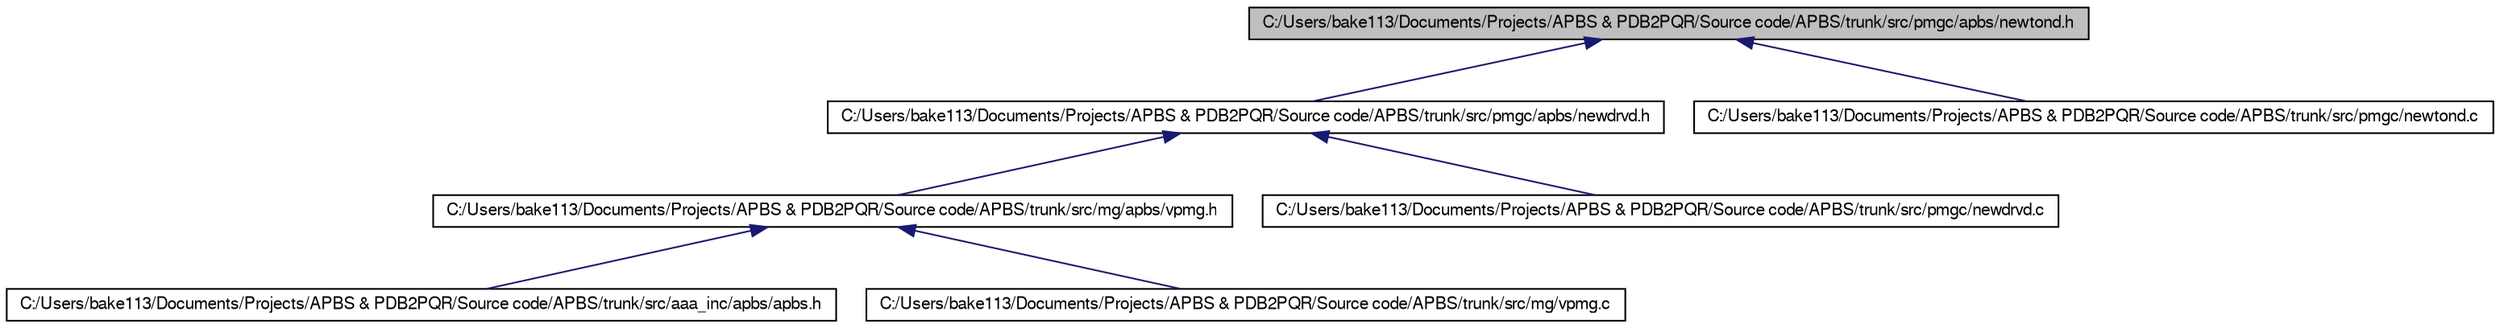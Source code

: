 digraph G
{
  edge [fontname="FreeSans",fontsize="10",labelfontname="FreeSans",labelfontsize="10"];
  node [fontname="FreeSans",fontsize="10",shape=record];
  Node1 [label="C:/Users/bake113/Documents/Projects/APBS & PDB2PQR/Source code/APBS/trunk/src/pmgc/apbs/newtond.h",height=0.2,width=0.4,color="black", fillcolor="grey75", style="filled" fontcolor="black"];
  Node1 -> Node2 [dir=back,color="midnightblue",fontsize="10",style="solid",fontname="FreeSans"];
  Node2 [label="C:/Users/bake113/Documents/Projects/APBS & PDB2PQR/Source code/APBS/trunk/src/pmgc/apbs/newdrvd.h",height=0.2,width=0.4,color="black", fillcolor="white", style="filled",URL="$newdrvd_8h.html",tooltip="Driver for the Newton Solver."];
  Node2 -> Node3 [dir=back,color="midnightblue",fontsize="10",style="solid",fontname="FreeSans"];
  Node3 [label="C:/Users/bake113/Documents/Projects/APBS & PDB2PQR/Source code/APBS/trunk/src/mg/apbs/vpmg.h",height=0.2,width=0.4,color="black", fillcolor="white", style="filled",URL="$vpmg_8h.html",tooltip="Contains declarations for class Vpmg."];
  Node3 -> Node4 [dir=back,color="midnightblue",fontsize="10",style="solid",fontname="FreeSans"];
  Node4 [label="C:/Users/bake113/Documents/Projects/APBS & PDB2PQR/Source code/APBS/trunk/src/aaa_inc/apbs/apbs.h",height=0.2,width=0.4,color="black", fillcolor="white", style="filled",URL="$apbs_8h.html",tooltip="Top-level header for APBS."];
  Node3 -> Node5 [dir=back,color="midnightblue",fontsize="10",style="solid",fontname="FreeSans"];
  Node5 [label="C:/Users/bake113/Documents/Projects/APBS & PDB2PQR/Source code/APBS/trunk/src/mg/vpmg.c",height=0.2,width=0.4,color="black", fillcolor="white", style="filled",URL="$vpmg_8c.html",tooltip="Class Vpmg methods."];
  Node2 -> Node6 [dir=back,color="midnightblue",fontsize="10",style="solid",fontname="FreeSans"];
  Node6 [label="C:/Users/bake113/Documents/Projects/APBS & PDB2PQR/Source code/APBS/trunk/src/pmgc/newdrvd.c",height=0.2,width=0.4,color="black", fillcolor="white", style="filled",URL="$newdrvd_8c.html"];
  Node1 -> Node7 [dir=back,color="midnightblue",fontsize="10",style="solid",fontname="FreeSans"];
  Node7 [label="C:/Users/bake113/Documents/Projects/APBS & PDB2PQR/Source code/APBS/trunk/src/pmgc/newtond.c",height=0.2,width=0.4,color="black", fillcolor="white", style="filled",URL="$newtond_8c.html"];
}
